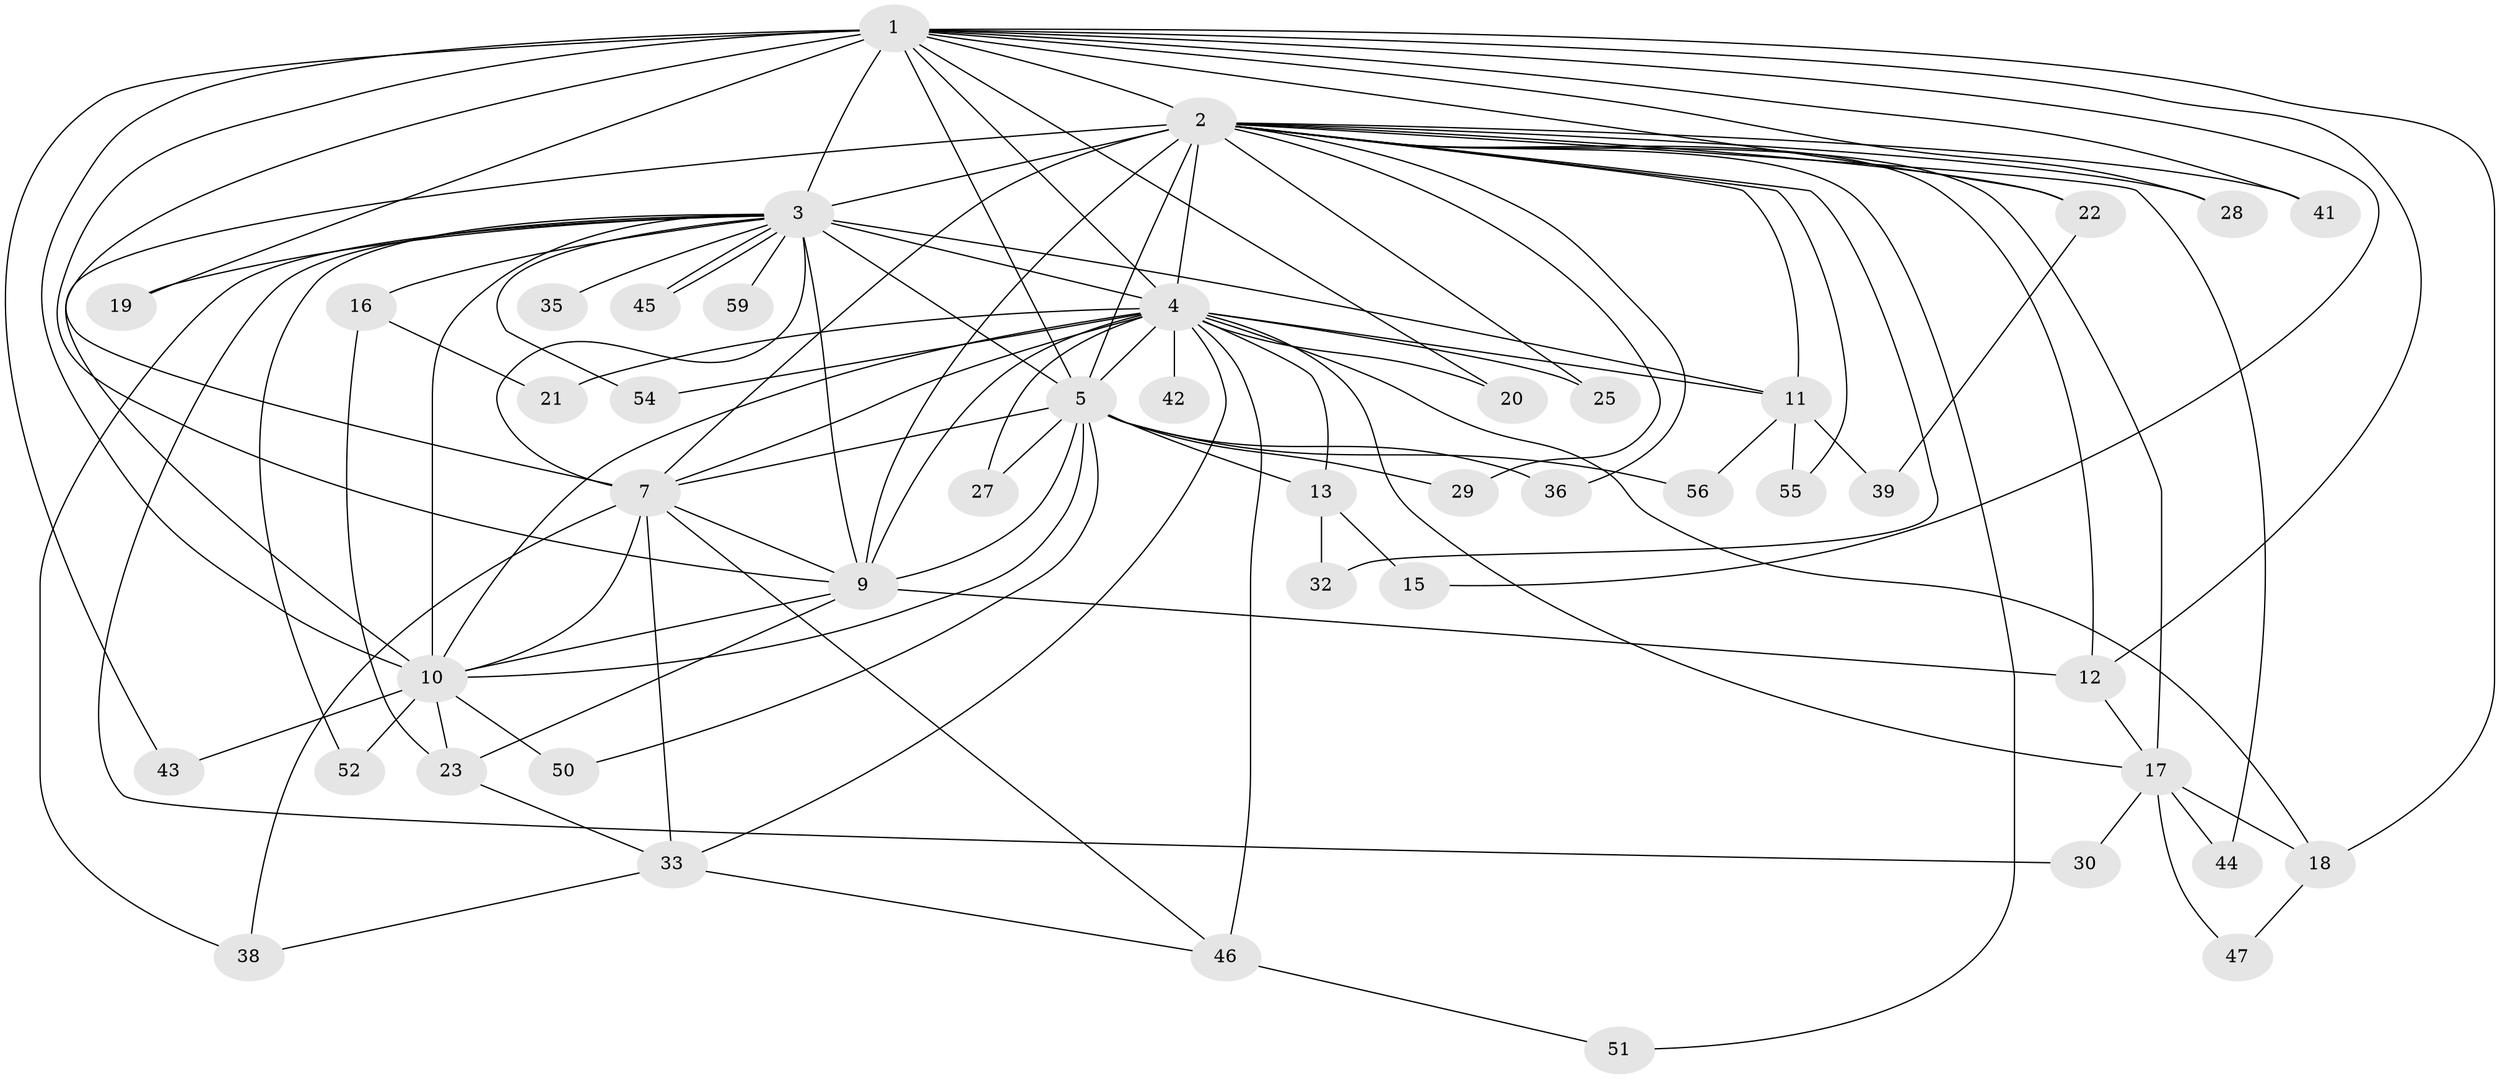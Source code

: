 // Generated by graph-tools (version 1.1) at 2025/23/03/03/25 07:23:44]
// undirected, 45 vertices, 106 edges
graph export_dot {
graph [start="1"]
  node [color=gray90,style=filled];
  1 [super="+26"];
  2 [super="+6"];
  3 [super="+8"];
  4 [super="+37"];
  5 [super="+14"];
  7 [super="+34"];
  9 [super="+24"];
  10 [super="+49"];
  11 [super="+31"];
  12 [super="+48"];
  13;
  15;
  16;
  17 [super="+53"];
  18 [super="+58"];
  19;
  20;
  21;
  22;
  23;
  25;
  27;
  28;
  29;
  30;
  32;
  33 [super="+40"];
  35;
  36;
  38 [super="+60"];
  39;
  41;
  42;
  43;
  44;
  45;
  46 [super="+57"];
  47;
  50;
  51;
  52;
  54;
  55;
  56;
  59;
  1 -- 2 [weight=2];
  1 -- 3 [weight=2];
  1 -- 4;
  1 -- 5 [weight=2];
  1 -- 7 [weight=2];
  1 -- 9;
  1 -- 10;
  1 -- 15;
  1 -- 18;
  1 -- 19;
  1 -- 20;
  1 -- 22;
  1 -- 28;
  1 -- 41;
  1 -- 43;
  1 -- 12;
  2 -- 3 [weight=4];
  2 -- 4 [weight=3];
  2 -- 5 [weight=2];
  2 -- 7 [weight=2];
  2 -- 9 [weight=2];
  2 -- 10 [weight=2];
  2 -- 22;
  2 -- 29;
  2 -- 32;
  2 -- 36;
  2 -- 41;
  2 -- 44;
  2 -- 51;
  2 -- 11;
  2 -- 12;
  2 -- 17;
  2 -- 55;
  2 -- 25;
  2 -- 28;
  3 -- 4 [weight=2];
  3 -- 5 [weight=2];
  3 -- 7 [weight=2];
  3 -- 9 [weight=3];
  3 -- 10 [weight=2];
  3 -- 19;
  3 -- 30;
  3 -- 35 [weight=2];
  3 -- 38;
  3 -- 45;
  3 -- 45;
  3 -- 52;
  3 -- 59 [weight=2];
  3 -- 16;
  3 -- 54;
  3 -- 11;
  4 -- 5;
  4 -- 7;
  4 -- 9;
  4 -- 10;
  4 -- 11;
  4 -- 13;
  4 -- 18;
  4 -- 20;
  4 -- 21;
  4 -- 25;
  4 -- 27;
  4 -- 33;
  4 -- 42 [weight=2];
  4 -- 54;
  4 -- 17;
  4 -- 46;
  5 -- 7;
  5 -- 9 [weight=2];
  5 -- 10;
  5 -- 13;
  5 -- 27;
  5 -- 29;
  5 -- 36;
  5 -- 56;
  5 -- 50;
  7 -- 9;
  7 -- 10;
  7 -- 33;
  7 -- 38;
  7 -- 46;
  9 -- 10;
  9 -- 12;
  9 -- 23;
  10 -- 43;
  10 -- 50;
  10 -- 52;
  10 -- 23;
  11 -- 56;
  11 -- 39;
  11 -- 55;
  12 -- 17;
  13 -- 15;
  13 -- 32;
  16 -- 21;
  16 -- 23;
  17 -- 30;
  17 -- 44;
  17 -- 47;
  17 -- 18;
  18 -- 47;
  22 -- 39;
  23 -- 33;
  33 -- 46;
  33 -- 38;
  46 -- 51;
}
